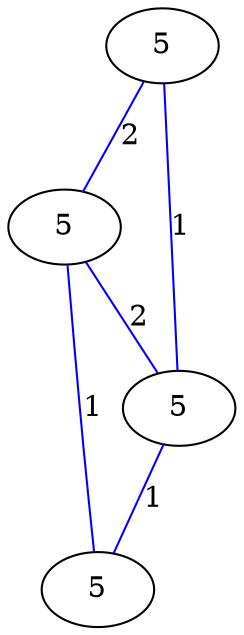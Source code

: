 graph G {
	0 [label="5"];
	1 [label="5"];
	2 [label="5"];
	3 [label="5"];
	0 -- 1 [label="2", color=blue];
	0 -- 2 [label="1", color=blue];
	1 -- 2 [label="2", color=blue];
	1 -- 3 [label="1", color=blue];
	2 -- 3 [label="1", color=blue];
}